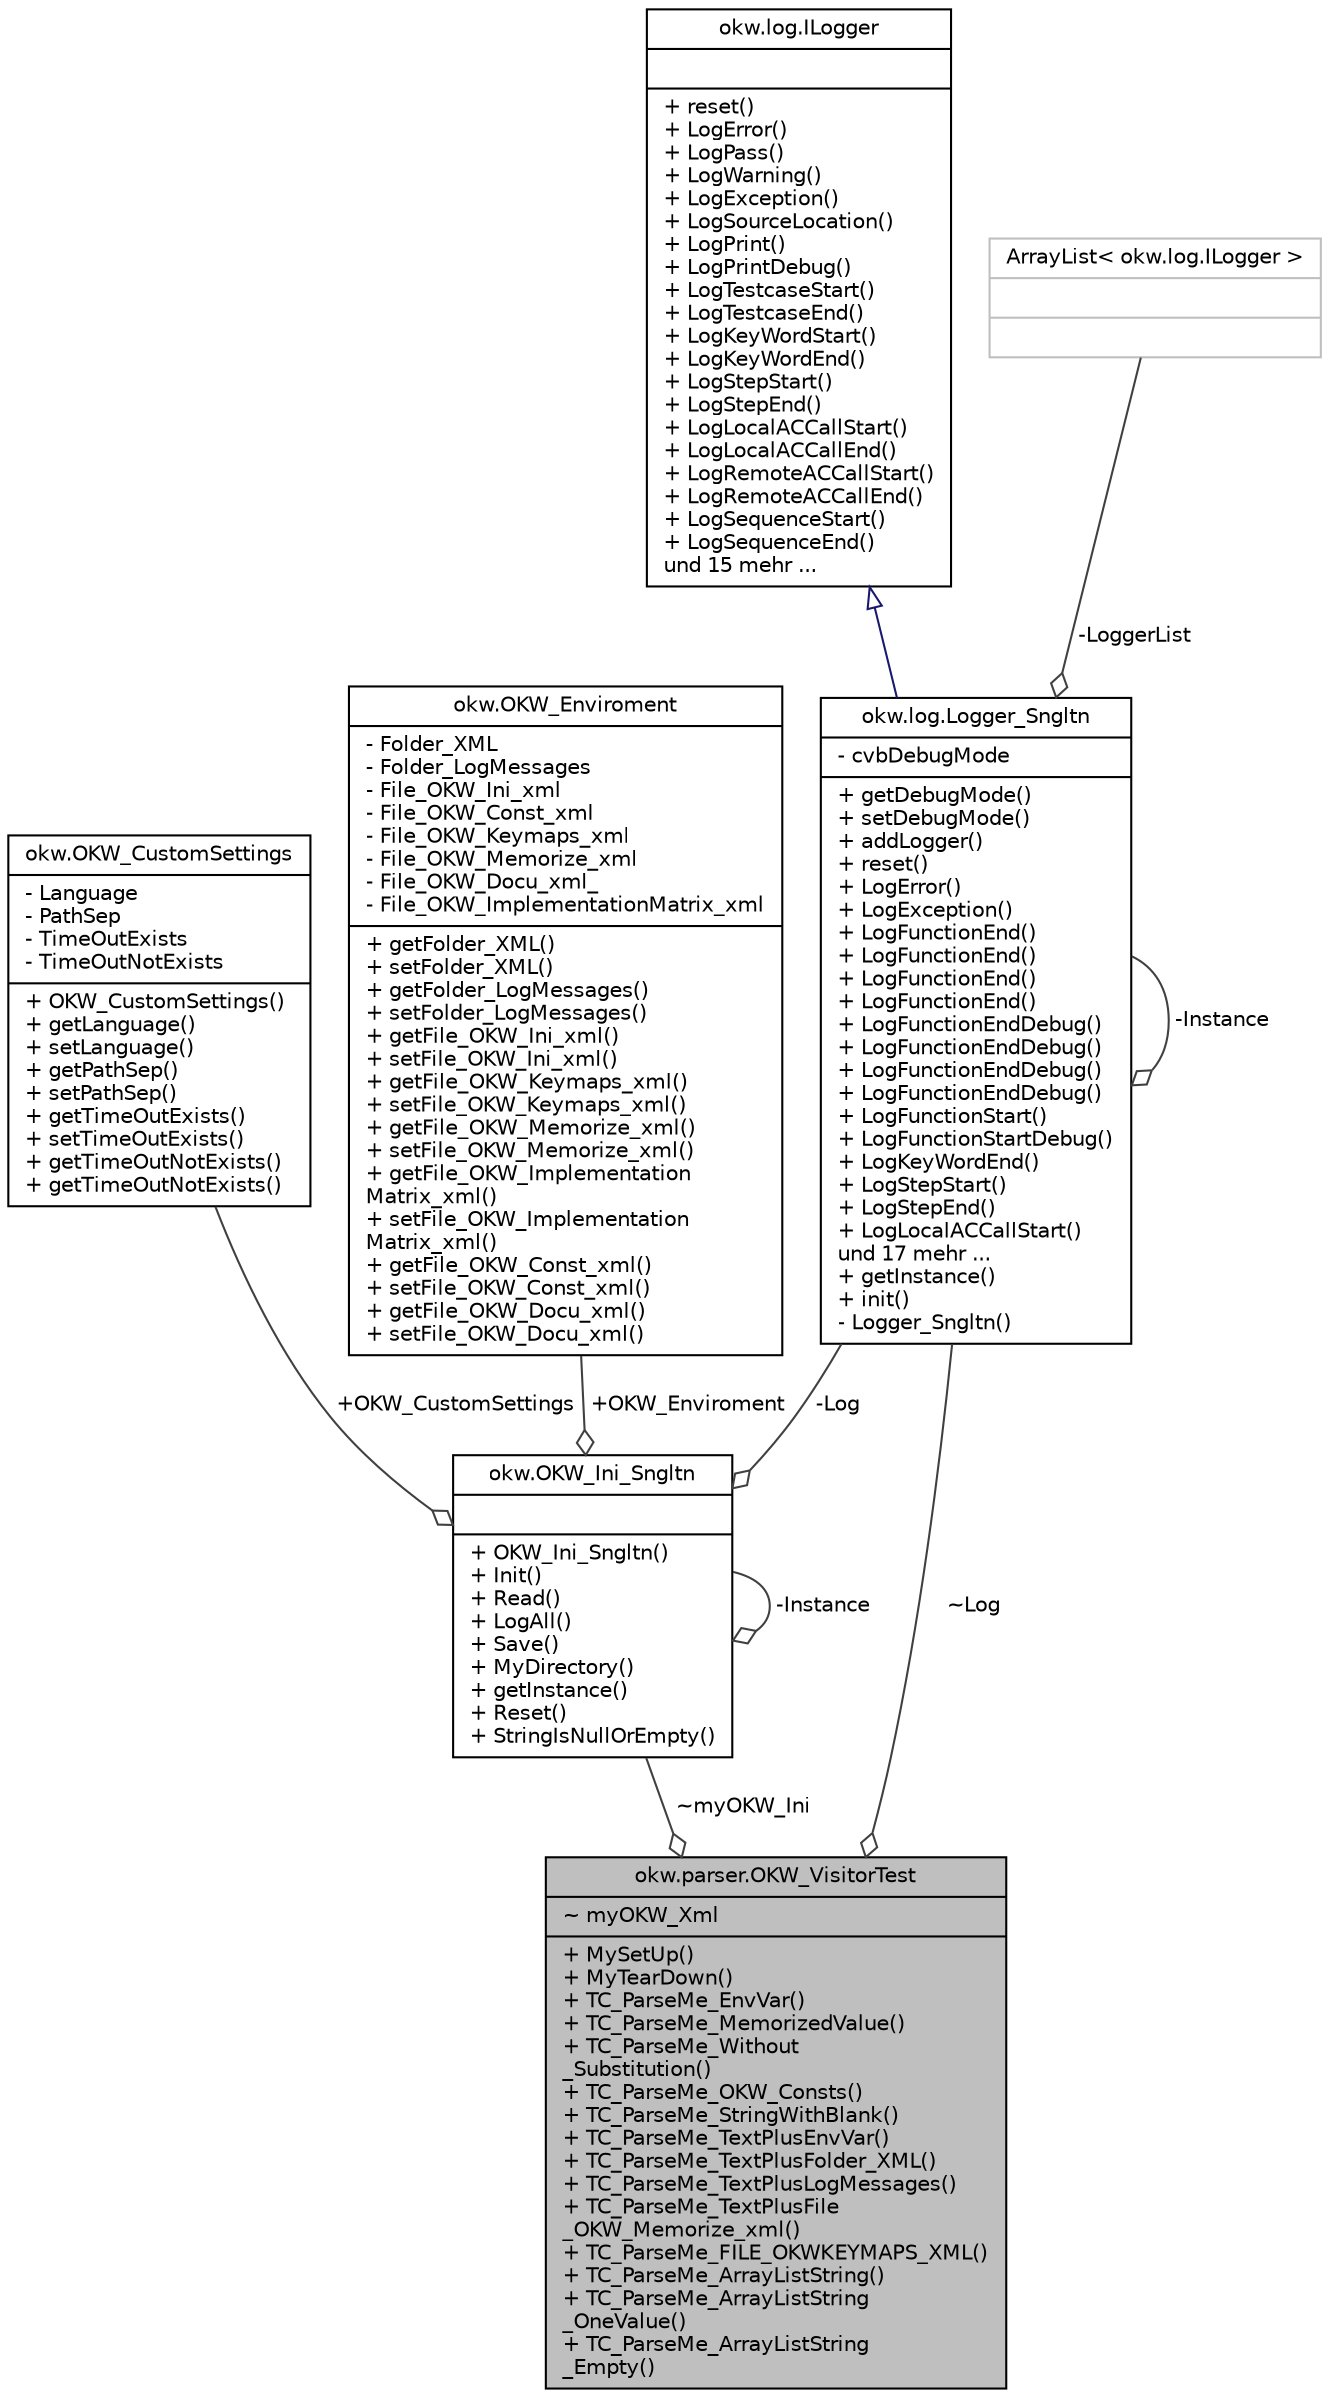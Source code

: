 digraph "okw.parser.OKW_VisitorTest"
{
 // INTERACTIVE_SVG=YES
 // LATEX_PDF_SIZE
  edge [fontname="Helvetica",fontsize="10",labelfontname="Helvetica",labelfontsize="10"];
  node [fontname="Helvetica",fontsize="10",shape=record];
  Node1 [label="{okw.parser.OKW_VisitorTest\n|~ myOKW_Xml\l|+ MySetUp()\l+ MyTearDown()\l+ TC_ParseMe_EnvVar()\l+ TC_ParseMe_MemorizedValue()\l+ TC_ParseMe_Without\l_Substitution()\l+ TC_ParseMe_OKW_Consts()\l+ TC_ParseMe_StringWithBlank()\l+ TC_ParseMe_TextPlusEnvVar()\l+ TC_ParseMe_TextPlusFolder_XML()\l+ TC_ParseMe_TextPlusLogMessages()\l+ TC_ParseMe_TextPlusFile\l_OKW_Memorize_xml()\l+ TC_ParseMe_FILE_OKWKEYMAPS_XML()\l+ TC_ParseMe_ArrayListString()\l+ TC_ParseMe_ArrayListString\l_OneValue()\l+ TC_ParseMe_ArrayListString\l_Empty()\l}",height=0.2,width=0.4,color="black", fillcolor="grey75", style="filled", fontcolor="black",tooltip=" "];
  Node2 -> Node1 [color="grey25",fontsize="10",style="solid",label=" ~myOKW_Ini" ,arrowhead="odiamond",fontname="Helvetica"];
  Node2 [label="{okw.OKW_Ini_Sngltn\n||+ OKW_Ini_Sngltn()\l+ Init()\l+ Read()\l+ LogAll()\l+ Save()\l+ MyDirectory()\l+ getInstance()\l+ Reset()\l+ StringIsNullOrEmpty()\l}",height=0.2,width=0.4,color="black", fillcolor="white", style="filled",URL="$classokw_1_1_o_k_w___ini___sngltn.html",tooltip=" "];
  Node2 -> Node2 [color="grey25",fontsize="10",style="solid",label=" -Instance" ,arrowhead="odiamond",fontname="Helvetica"];
  Node3 -> Node2 [color="grey25",fontsize="10",style="solid",label=" +OKW_CustomSettings" ,arrowhead="odiamond",fontname="Helvetica"];
  Node3 [label="{okw.OKW_CustomSettings\n|- Language\l- PathSep\l- TimeOutExists\l- TimeOutNotExists\l|+ OKW_CustomSettings()\l+ getLanguage()\l+ setLanguage()\l+ getPathSep()\l+ setPathSep()\l+ getTimeOutExists()\l+ setTimeOutExists()\l+ getTimeOutNotExists()\l+ getTimeOutNotExists()\l}",height=0.2,width=0.4,color="black", fillcolor="white", style="filled",URL="$classokw_1_1_o_k_w___custom_settings.html",tooltip=" "];
  Node4 -> Node2 [color="grey25",fontsize="10",style="solid",label=" +OKW_Enviroment" ,arrowhead="odiamond",fontname="Helvetica"];
  Node4 [label="{okw.OKW_Enviroment\n|- Folder_XML\l- Folder_LogMessages\l- File_OKW_Ini_xml\l- File_OKW_Const_xml\l- File_OKW_Keymaps_xml\l- File_OKW_Memorize_xml\l- File_OKW_Docu_xml_\l- File_OKW_ImplementationMatrix_xml\l|+ getFolder_XML()\l+ setFolder_XML()\l+ getFolder_LogMessages()\l+ setFolder_LogMessages()\l+ getFile_OKW_Ini_xml()\l+ setFile_OKW_Ini_xml()\l+ getFile_OKW_Keymaps_xml()\l+ setFile_OKW_Keymaps_xml()\l+ getFile_OKW_Memorize_xml()\l+ setFile_OKW_Memorize_xml()\l+ getFile_OKW_Implementation\lMatrix_xml()\l+ setFile_OKW_Implementation\lMatrix_xml()\l+ getFile_OKW_Const_xml()\l+ setFile_OKW_Const_xml()\l+ getFile_OKW_Docu_xml()\l+ setFile_OKW_Docu_xml()\l}",height=0.2,width=0.4,color="black", fillcolor="white", style="filled",URL="$classokw_1_1_o_k_w___enviroment.html",tooltip=" "];
  Node5 -> Node2 [color="grey25",fontsize="10",style="solid",label=" -Log" ,arrowhead="odiamond",fontname="Helvetica"];
  Node5 [label="{okw.log.Logger_Sngltn\n|- cvbDebugMode\l|+ getDebugMode()\l+ setDebugMode()\l+ addLogger()\l+ reset()\l+ LogError()\l+ LogException()\l+ LogFunctionEnd()\l+ LogFunctionEnd()\l+ LogFunctionEnd()\l+ LogFunctionEnd()\l+ LogFunctionEndDebug()\l+ LogFunctionEndDebug()\l+ LogFunctionEndDebug()\l+ LogFunctionEndDebug()\l+ LogFunctionStart()\l+ LogFunctionStartDebug()\l+ LogKeyWordEnd()\l+ LogStepStart()\l+ LogStepEnd()\l+ LogLocalACCallStart()\lund 17 mehr ...\l+ getInstance()\l+ init()\l- Logger_Sngltn()\l}",height=0.2,width=0.4,color="black", fillcolor="white", style="filled",URL="$classokw_1_1log_1_1_logger___sngltn.html",tooltip=" "];
  Node6 -> Node5 [dir="back",color="midnightblue",fontsize="10",style="solid",arrowtail="onormal",fontname="Helvetica"];
  Node6 [label="{okw.log.ILogger\n||+ reset()\l+ LogError()\l+ LogPass()\l+ LogWarning()\l+ LogException()\l+ LogSourceLocation()\l+ LogPrint()\l+ LogPrintDebug()\l+ LogTestcaseStart()\l+ LogTestcaseEnd()\l+ LogKeyWordStart()\l+ LogKeyWordEnd()\l+ LogStepStart()\l+ LogStepEnd()\l+ LogLocalACCallStart()\l+ LogLocalACCallEnd()\l+ LogRemoteACCallStart()\l+ LogRemoteACCallEnd()\l+ LogSequenceStart()\l+ LogSequenceEnd()\lund 15 mehr ...\l}",height=0.2,width=0.4,color="black", fillcolor="white", style="filled",URL="$interfaceokw_1_1log_1_1_i_logger.html",tooltip="Debug Logs are not a part of Interface."];
  Node7 -> Node5 [color="grey25",fontsize="10",style="solid",label=" -LoggerList" ,arrowhead="odiamond",fontname="Helvetica"];
  Node7 [label="{ArrayList\< okw.log.ILogger \>\n||}",height=0.2,width=0.4,color="grey75", fillcolor="white", style="filled",tooltip=" "];
  Node5 -> Node5 [color="grey25",fontsize="10",style="solid",label=" -Instance" ,arrowhead="odiamond",fontname="Helvetica"];
  Node5 -> Node1 [color="grey25",fontsize="10",style="solid",label=" ~Log" ,arrowhead="odiamond",fontname="Helvetica"];
}
